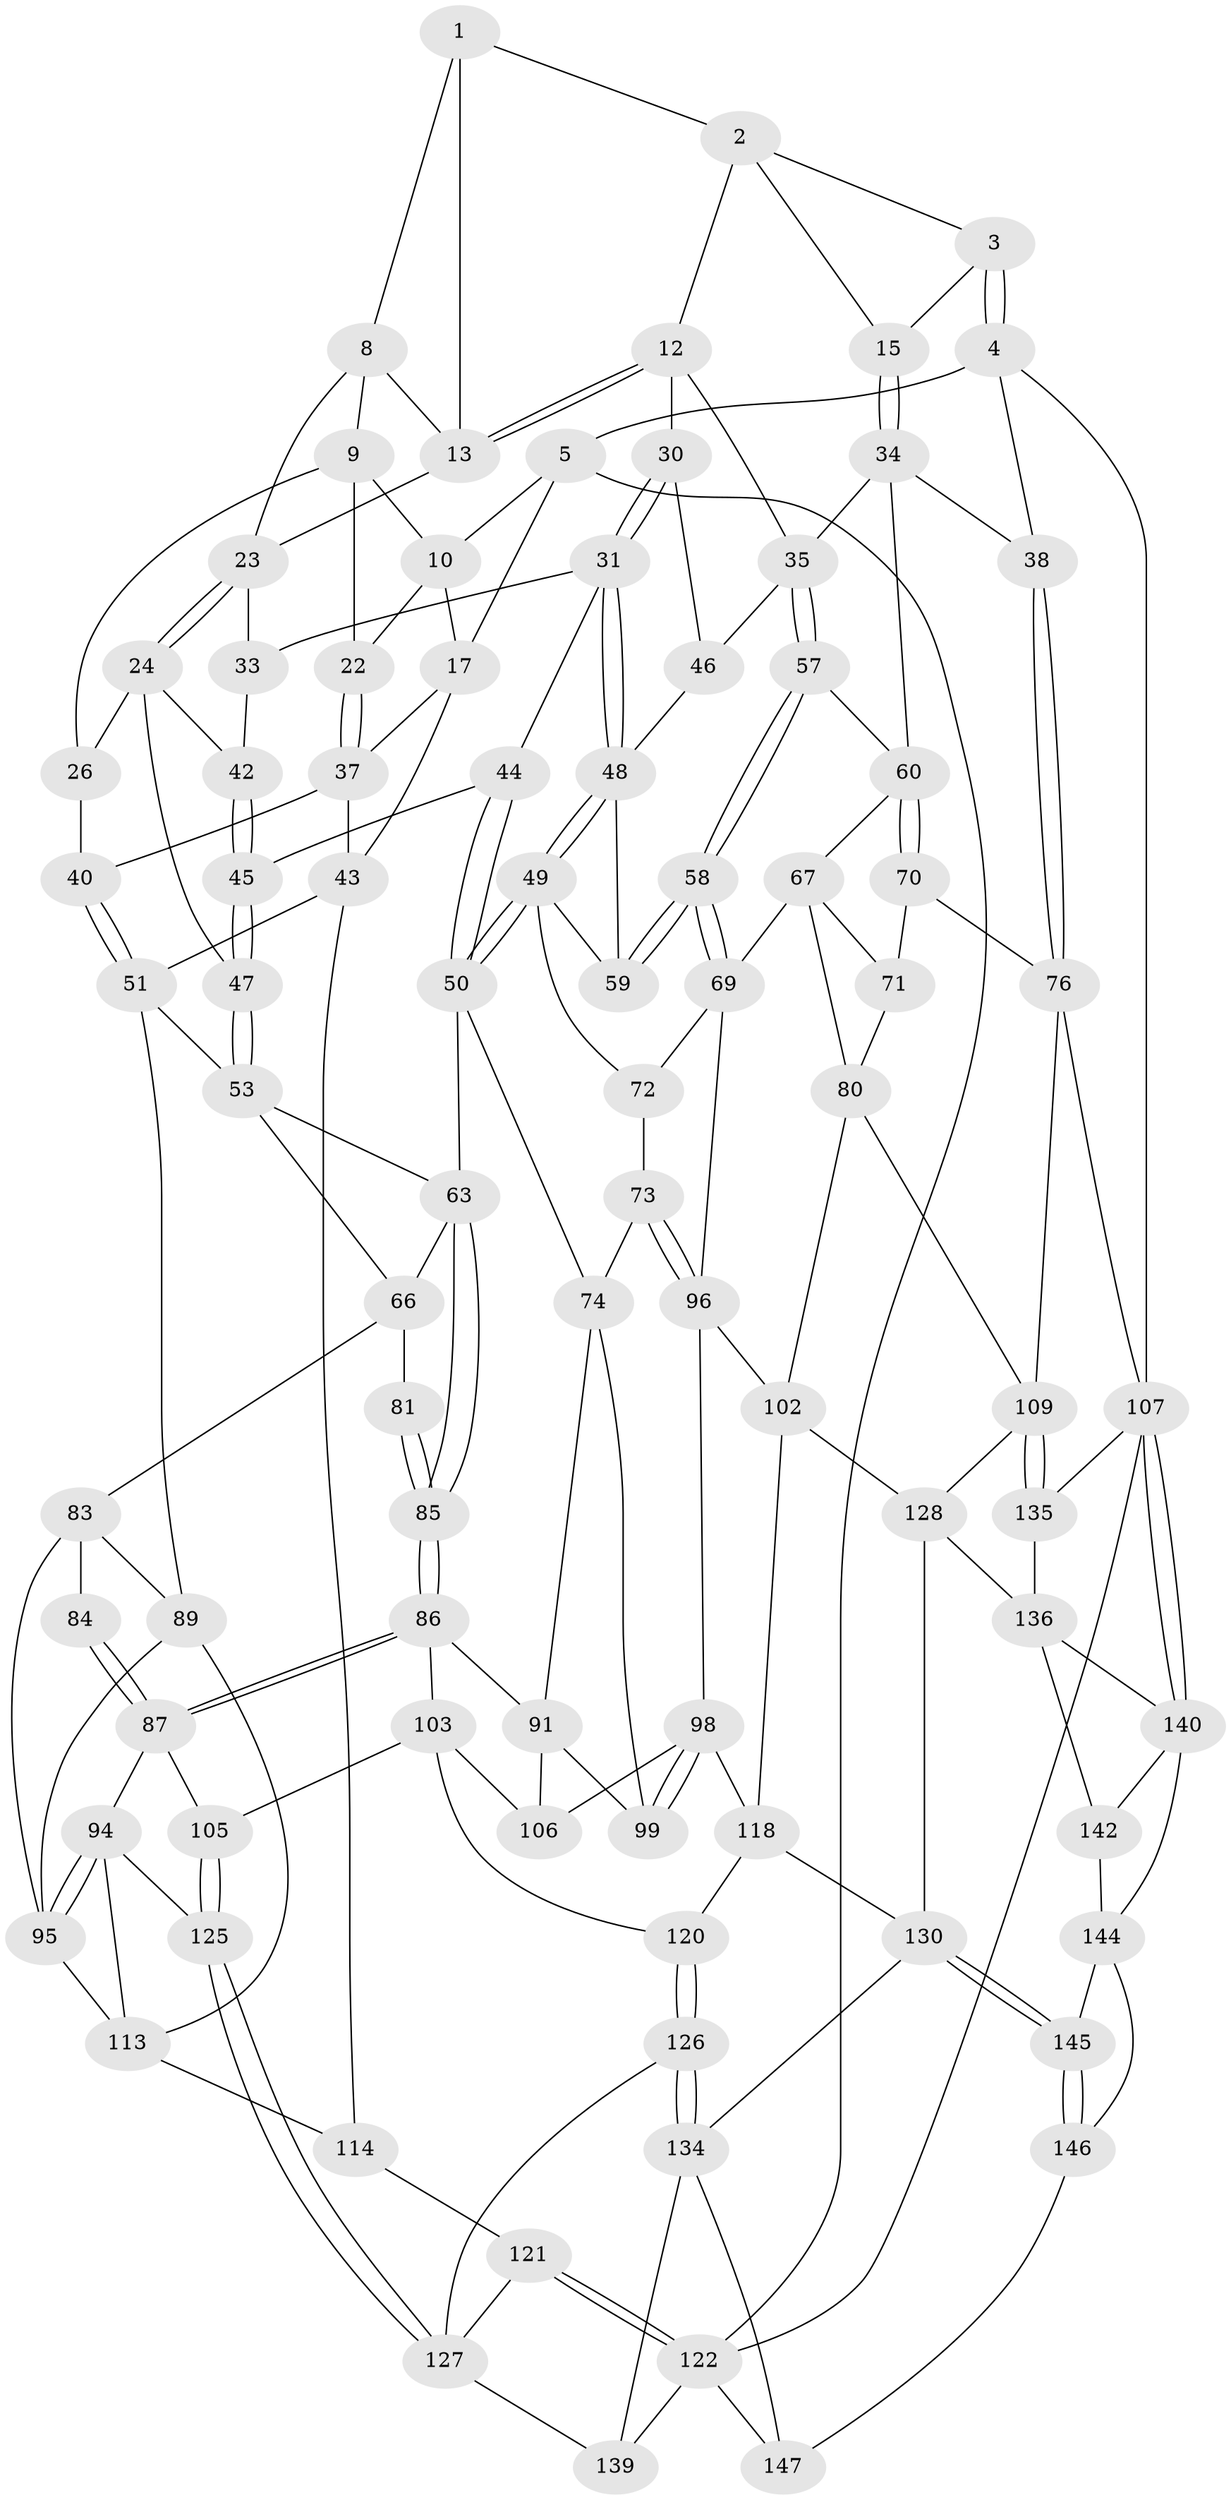 // Generated by graph-tools (version 1.1) at 2025/52/02/27/25 19:52:37]
// undirected, 90 vertices, 198 edges
graph export_dot {
graph [start="1"]
  node [color=gray90,style=filled];
  1 [pos="+0.2982280468054972+0",super="+7"];
  2 [pos="+0.6126186049660369+0",super="+11"];
  3 [pos="+0.809418569077676+0",super="+14"];
  4 [pos="+1+0",super="+27"];
  5 [pos="+0+0",super="+6"];
  8 [pos="+0.3026066077553214+0.014054688837395319",super="+20"];
  9 [pos="+0.26352501734267847+0.048048522523600375",super="+21"];
  10 [pos="+0.116073399916971+0",super="+16"];
  12 [pos="+0.5975550935848121+0",super="+29"];
  13 [pos="+0.42033177467424376+0.07886660027428796",super="+19"];
  15 [pos="+0.8074647694676392+0.1098112869856648"];
  17 [pos="+0.03993446797120907+0.12413281047311304",super="+18"];
  22 [pos="+0.18655789647744475+0.1174508857675372"];
  23 [pos="+0.3080413777437234+0.164682646673381",super="+28"];
  24 [pos="+0.2668940023755606+0.20691485484888736",super="+25"];
  26 [pos="+0.23745765706098362+0.2105665832322695"];
  30 [pos="+0.5628756281369929+0.18474686848453065"];
  31 [pos="+0.5336507352852614+0.23457879420772484",super="+32"];
  33 [pos="+0.4389786249905535+0.2010359803304044"];
  34 [pos="+0.8134267376170222+0.13075200692507702",super="+39"];
  35 [pos="+0.7643214994410158+0.22971804495309536",super="+36"];
  37 [pos="+0.08980101324067043+0.18067751214137784",super="+41"];
  38 [pos="+1+0.2110319842139589"];
  40 [pos="+0.1677542023631041+0.23951725755479564"];
  42 [pos="+0.4078122837976363+0.20956603967159665"];
  43 [pos="+0+0.3671456333044446",super="+52"];
  44 [pos="+0.40515354401591286+0.2879054270969184"];
  45 [pos="+0.3392781048250114+0.3022096907279698"];
  46 [pos="+0.736266424918516+0.24421650016457697"];
  47 [pos="+0.3009902846278184+0.3197644250606055"];
  48 [pos="+0.5513227669101646+0.2961941219538323",super="+56"];
  49 [pos="+0.5307018949127754+0.36437149201085495",super="+65"];
  50 [pos="+0.48042425229236674+0.39974323891085284",super="+62"];
  51 [pos="+0.08538126345883994+0.4540711966136699",super="+55"];
  53 [pos="+0.30101523777264966+0.32213788719765135",super="+54"];
  57 [pos="+0.867724306292105+0.3463836669174107"];
  58 [pos="+0.7554181410760457+0.41766436817680236"];
  59 [pos="+0.707490689334121+0.3834582657646965"];
  60 [pos="+0.9719817690956012+0.3196690073564866",super="+61"];
  63 [pos="+0.44884166981596235+0.43017280406364533",super="+64"];
  66 [pos="+0.28588692105546+0.477032297037598",super="+82"];
  67 [pos="+0.8855409132383079+0.44348962940975645",super="+68"];
  69 [pos="+0.7476799898816168+0.46570861525692914",super="+75"];
  70 [pos="+0.9661518278255864+0.5068772711083709",super="+78"];
  71 [pos="+0.894951853369785+0.47021145503413436",super="+79"];
  72 [pos="+0.6042247419742525+0.42535829460913815"];
  73 [pos="+0.6038516460865657+0.49689655856082565"];
  74 [pos="+0.5791115964875488+0.5052077146157015",super="+90"];
  76 [pos="+1+0.6783078523132662",super="+77"];
  80 [pos="+0.8180882858615734+0.5495753808439267",super="+101"];
  81 [pos="+0.37544604834198153+0.4701346533899289"];
  83 [pos="+0.2949093705141602+0.4978244311910235",super="+88"];
  84 [pos="+0.3463488743089785+0.5124992269792752"];
  85 [pos="+0.44711781034335+0.4381857210832838"];
  86 [pos="+0.44799106044758485+0.45202887707050726",super="+92"];
  87 [pos="+0.3758114964547375+0.5802262837035481",super="+93"];
  89 [pos="+0.19628037182359076+0.5619417676925041",super="+112"];
  91 [pos="+0.5229318272162089+0.5199636018882942",super="+100"];
  94 [pos="+0.34475295492233843+0.5971939246843064",super="+124"];
  95 [pos="+0.3346465308177208+0.5937818351562061",super="+116"];
  96 [pos="+0.665716354767309+0.5585402126178439",super="+97"];
  98 [pos="+0.6011343815090602+0.5798165259976903",super="+111"];
  99 [pos="+0.5616275192718259+0.563389520940763"];
  102 [pos="+0.6971842476364818+0.626270442502646",super="+117"];
  103 [pos="+0.48455307814560133+0.5923394399994008",super="+104"];
  105 [pos="+0.3848669160469333+0.6239171117620446"];
  106 [pos="+0.5075847781633949+0.597117404183946"];
  107 [pos="+1+1",super="+108"];
  109 [pos="+0.8613089924049028+0.7123412065332668",super="+110"];
  113 [pos="+0.1609716529867845+0.6992823188942181",super="+123"];
  114 [pos="+0.10542272669663381+0.7014467572620403",super="+115"];
  118 [pos="+0.5536111469250874+0.6796032815683405",super="+119"];
  120 [pos="+0.42660231751729727+0.6998350319272209"];
  121 [pos="+0+1",super="+133"];
  122 [pos="+0+1",super="+143"];
  125 [pos="+0.25538254645002517+0.7546863506567376"];
  126 [pos="+0.3305917349719365+0.7946357027722968"];
  127 [pos="+0.2708995453434009+0.7905055533442708",super="+132"];
  128 [pos="+0.6693482471666072+0.7749240932581467",super="+129"];
  130 [pos="+0.6481710608678558+0.874876297787782",super="+131"];
  134 [pos="+0.4343886102501158+0.8813909478590181",super="+138"];
  135 [pos="+0.8467272712371092+0.8018304384043966"];
  136 [pos="+0.8285833712377536+0.8375421017058111",super="+137"];
  139 [pos="+0.2300497041505932+0.8871540148767363"];
  140 [pos="+1+1",super="+141"];
  142 [pos="+0.7963616336120629+0.951899931972748"];
  144 [pos="+0.7558093776327861+0.9507811452591626",super="+148"];
  145 [pos="+0.6494946534475973+0.9186584617399628"];
  146 [pos="+0.594638889919286+1"];
  147 [pos="+0.4409404983610903+1"];
  1 -- 2;
  1 -- 8;
  1 -- 13;
  2 -- 3;
  2 -- 12;
  2 -- 15;
  3 -- 4 [weight=2];
  3 -- 4;
  3 -- 15;
  4 -- 5;
  4 -- 107;
  4 -- 38;
  5 -- 122;
  5 -- 17;
  5 -- 10;
  8 -- 9;
  8 -- 23;
  8 -- 13;
  9 -- 10;
  9 -- 26;
  9 -- 22;
  10 -- 17;
  10 -- 22;
  12 -- 13;
  12 -- 13;
  12 -- 35;
  12 -- 30;
  13 -- 23;
  15 -- 34;
  15 -- 34;
  17 -- 37;
  17 -- 43;
  22 -- 37;
  22 -- 37;
  23 -- 24;
  23 -- 24;
  23 -- 33;
  24 -- 42;
  24 -- 26;
  24 -- 47;
  26 -- 40;
  30 -- 31;
  30 -- 31;
  30 -- 46;
  31 -- 48;
  31 -- 48;
  31 -- 33;
  31 -- 44;
  33 -- 42;
  34 -- 35;
  34 -- 60;
  34 -- 38;
  35 -- 57;
  35 -- 57;
  35 -- 46;
  37 -- 40;
  37 -- 43;
  38 -- 76;
  38 -- 76;
  40 -- 51;
  40 -- 51;
  42 -- 45;
  42 -- 45;
  43 -- 51;
  43 -- 114;
  44 -- 45;
  44 -- 50;
  44 -- 50;
  45 -- 47;
  45 -- 47;
  46 -- 48;
  47 -- 53;
  47 -- 53;
  48 -- 49;
  48 -- 49;
  48 -- 59;
  49 -- 50;
  49 -- 50;
  49 -- 72;
  49 -- 59;
  50 -- 74;
  50 -- 63;
  51 -- 89;
  51 -- 53;
  53 -- 63;
  53 -- 66;
  57 -- 58;
  57 -- 58;
  57 -- 60;
  58 -- 59;
  58 -- 59;
  58 -- 69;
  58 -- 69;
  60 -- 70;
  60 -- 70;
  60 -- 67;
  63 -- 85;
  63 -- 85;
  63 -- 66;
  66 -- 81;
  66 -- 83;
  67 -- 71;
  67 -- 80;
  67 -- 69;
  69 -- 72;
  69 -- 96;
  70 -- 71 [weight=2];
  70 -- 76;
  71 -- 80;
  72 -- 73;
  73 -- 74;
  73 -- 96;
  73 -- 96;
  74 -- 91;
  74 -- 99;
  76 -- 109;
  76 -- 107;
  80 -- 109;
  80 -- 102;
  81 -- 85;
  81 -- 85;
  83 -- 84;
  83 -- 89;
  83 -- 95;
  84 -- 87;
  84 -- 87;
  85 -- 86;
  85 -- 86;
  86 -- 87;
  86 -- 87;
  86 -- 91;
  86 -- 103;
  87 -- 105;
  87 -- 94;
  89 -- 113;
  89 -- 95;
  91 -- 99;
  91 -- 106;
  94 -- 95;
  94 -- 95;
  94 -- 113;
  94 -- 125;
  95 -- 113;
  96 -- 98;
  96 -- 102;
  98 -- 99;
  98 -- 99;
  98 -- 118;
  98 -- 106;
  102 -- 128;
  102 -- 118;
  103 -- 106;
  103 -- 120;
  103 -- 105;
  105 -- 125;
  105 -- 125;
  107 -- 140;
  107 -- 140;
  107 -- 122;
  107 -- 135;
  109 -- 135;
  109 -- 135;
  109 -- 128;
  113 -- 114;
  114 -- 121 [weight=2];
  118 -- 120;
  118 -- 130;
  120 -- 126;
  120 -- 126;
  121 -- 122;
  121 -- 122;
  121 -- 127;
  122 -- 139;
  122 -- 147;
  125 -- 127;
  125 -- 127;
  126 -- 127;
  126 -- 134;
  126 -- 134;
  127 -- 139;
  128 -- 130;
  128 -- 136;
  130 -- 145;
  130 -- 145;
  130 -- 134;
  134 -- 139;
  134 -- 147;
  135 -- 136;
  136 -- 140;
  136 -- 142;
  140 -- 144;
  140 -- 142;
  142 -- 144;
  144 -- 145;
  144 -- 146;
  145 -- 146;
  145 -- 146;
  146 -- 147;
}
